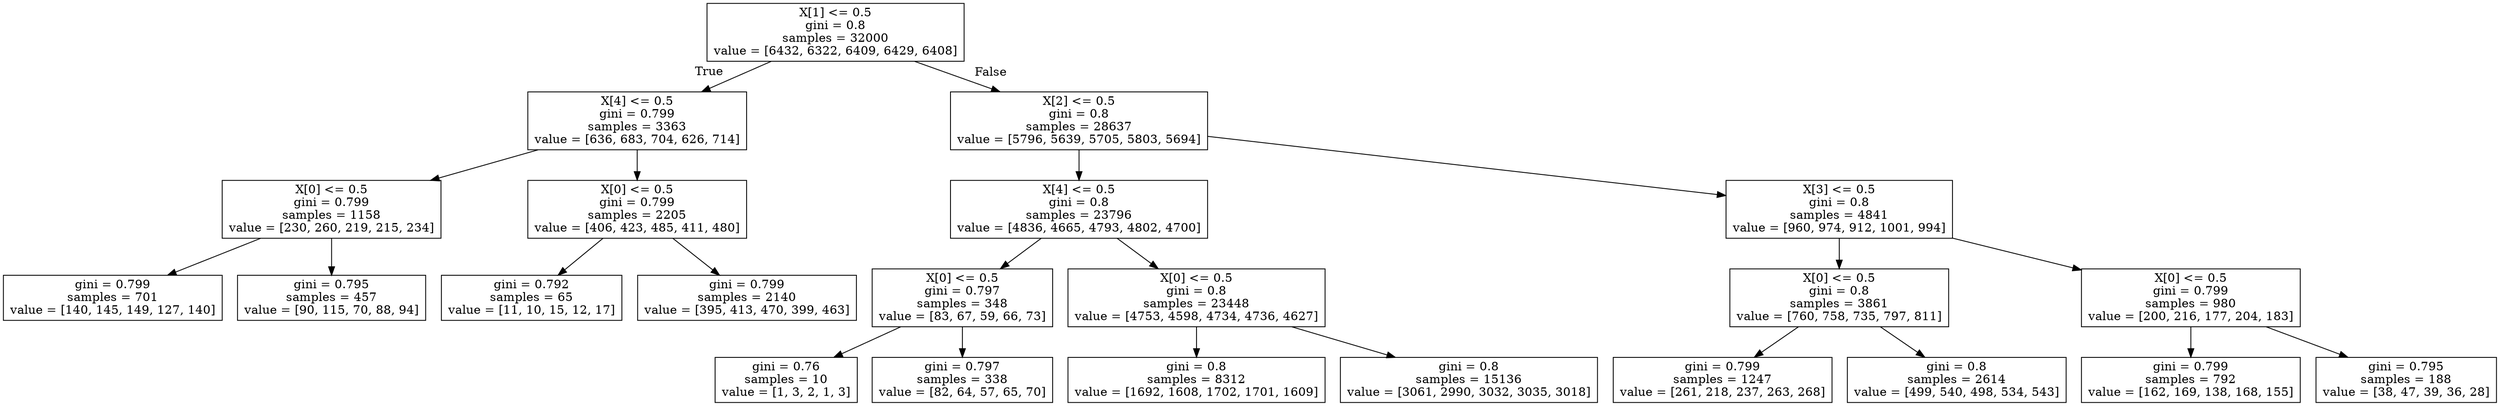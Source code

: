 digraph Tree {
node [shape=box] ;
0 [label="X[1] <= 0.5\ngini = 0.8\nsamples = 32000\nvalue = [6432, 6322, 6409, 6429, 6408]"] ;
1 [label="X[4] <= 0.5\ngini = 0.799\nsamples = 3363\nvalue = [636, 683, 704, 626, 714]"] ;
0 -> 1 [labeldistance=2.5, labelangle=45, headlabel="True"] ;
2 [label="X[0] <= 0.5\ngini = 0.799\nsamples = 1158\nvalue = [230, 260, 219, 215, 234]"] ;
1 -> 2 ;
3 [label="gini = 0.799\nsamples = 701\nvalue = [140, 145, 149, 127, 140]"] ;
2 -> 3 ;
4 [label="gini = 0.795\nsamples = 457\nvalue = [90, 115, 70, 88, 94]"] ;
2 -> 4 ;
5 [label="X[0] <= 0.5\ngini = 0.799\nsamples = 2205\nvalue = [406, 423, 485, 411, 480]"] ;
1 -> 5 ;
6 [label="gini = 0.792\nsamples = 65\nvalue = [11, 10, 15, 12, 17]"] ;
5 -> 6 ;
7 [label="gini = 0.799\nsamples = 2140\nvalue = [395, 413, 470, 399, 463]"] ;
5 -> 7 ;
8 [label="X[2] <= 0.5\ngini = 0.8\nsamples = 28637\nvalue = [5796, 5639, 5705, 5803, 5694]"] ;
0 -> 8 [labeldistance=2.5, labelangle=-45, headlabel="False"] ;
9 [label="X[4] <= 0.5\ngini = 0.8\nsamples = 23796\nvalue = [4836, 4665, 4793, 4802, 4700]"] ;
8 -> 9 ;
10 [label="X[0] <= 0.5\ngini = 0.797\nsamples = 348\nvalue = [83, 67, 59, 66, 73]"] ;
9 -> 10 ;
11 [label="gini = 0.76\nsamples = 10\nvalue = [1, 3, 2, 1, 3]"] ;
10 -> 11 ;
12 [label="gini = 0.797\nsamples = 338\nvalue = [82, 64, 57, 65, 70]"] ;
10 -> 12 ;
13 [label="X[0] <= 0.5\ngini = 0.8\nsamples = 23448\nvalue = [4753, 4598, 4734, 4736, 4627]"] ;
9 -> 13 ;
14 [label="gini = 0.8\nsamples = 8312\nvalue = [1692, 1608, 1702, 1701, 1609]"] ;
13 -> 14 ;
15 [label="gini = 0.8\nsamples = 15136\nvalue = [3061, 2990, 3032, 3035, 3018]"] ;
13 -> 15 ;
16 [label="X[3] <= 0.5\ngini = 0.8\nsamples = 4841\nvalue = [960, 974, 912, 1001, 994]"] ;
8 -> 16 ;
17 [label="X[0] <= 0.5\ngini = 0.8\nsamples = 3861\nvalue = [760, 758, 735, 797, 811]"] ;
16 -> 17 ;
18 [label="gini = 0.799\nsamples = 1247\nvalue = [261, 218, 237, 263, 268]"] ;
17 -> 18 ;
19 [label="gini = 0.8\nsamples = 2614\nvalue = [499, 540, 498, 534, 543]"] ;
17 -> 19 ;
20 [label="X[0] <= 0.5\ngini = 0.799\nsamples = 980\nvalue = [200, 216, 177, 204, 183]"] ;
16 -> 20 ;
21 [label="gini = 0.799\nsamples = 792\nvalue = [162, 169, 138, 168, 155]"] ;
20 -> 21 ;
22 [label="gini = 0.795\nsamples = 188\nvalue = [38, 47, 39, 36, 28]"] ;
20 -> 22 ;
}